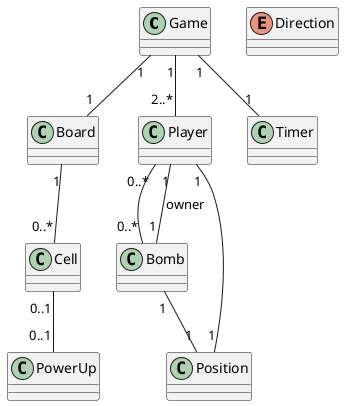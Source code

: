 @startuml Bomberman

class Game
class Board 
class Cell
class Player 
class Bomb 
class PowerUp 
class Timer 
class Position 
enum Direction 



Game "1" -- "1" Board
Game "1" -- "2..*" Player
Game "1" -- "1" Timer
Board "1" -- "0..*" Cell
Player "0..*" -- "0..*" Bomb
Cell "0..1" -- "0..1" PowerUp
Player "1" -- "1" Position
Bomb "1" -- "1" Position
Bomb "1" -- "1" Player : owner

@enduml